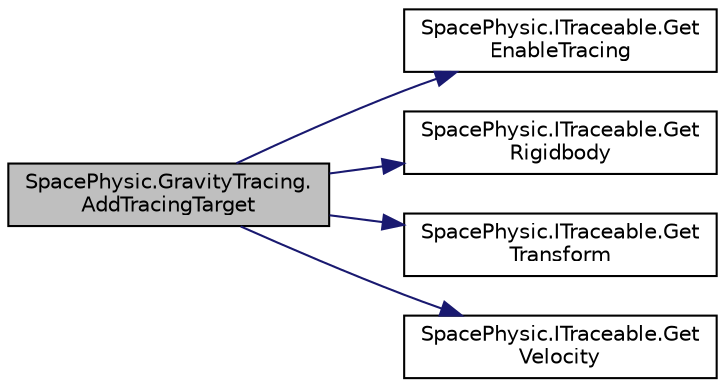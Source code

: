 digraph "SpacePhysic.GravityTracing.AddTracingTarget"
{
 // INTERACTIVE_SVG=YES
 // LATEX_PDF_SIZE
  edge [fontname="Helvetica",fontsize="10",labelfontname="Helvetica",labelfontsize="10"];
  node [fontname="Helvetica",fontsize="10",shape=record];
  rankdir="LR";
  Node1 [label="SpacePhysic.GravityTracing.\lAddTracingTarget",height=0.2,width=0.4,color="black", fillcolor="grey75", style="filled", fontcolor="black",tooltip="增加追踪实体"];
  Node1 -> Node2 [color="midnightblue",fontsize="10",style="solid",fontname="Helvetica"];
  Node2 [label="SpacePhysic.ITraceable.Get\lEnableTracing",height=0.2,width=0.4,color="black", fillcolor="white", style="filled",URL="$interface_space_physic_1_1_i_traceable.html#ac1691c3526225e0c42f1cfc696605730",tooltip=" "];
  Node1 -> Node3 [color="midnightblue",fontsize="10",style="solid",fontname="Helvetica"];
  Node3 [label="SpacePhysic.ITraceable.Get\lRigidbody",height=0.2,width=0.4,color="black", fillcolor="white", style="filled",URL="$interface_space_physic_1_1_i_traceable.html#aa78b28ab82f702a832d0004bd13eb227",tooltip=" "];
  Node1 -> Node4 [color="midnightblue",fontsize="10",style="solid",fontname="Helvetica"];
  Node4 [label="SpacePhysic.ITraceable.Get\lTransform",height=0.2,width=0.4,color="black", fillcolor="white", style="filled",URL="$interface_space_physic_1_1_i_traceable.html#a53c8890effec964fa2245908e79016c4",tooltip=" "];
  Node1 -> Node5 [color="midnightblue",fontsize="10",style="solid",fontname="Helvetica"];
  Node5 [label="SpacePhysic.ITraceable.Get\lVelocity",height=0.2,width=0.4,color="black", fillcolor="white", style="filled",URL="$interface_space_physic_1_1_i_traceable.html#a8c908476fbe6acf4aaf2e7594537dddb",tooltip=" "];
}
